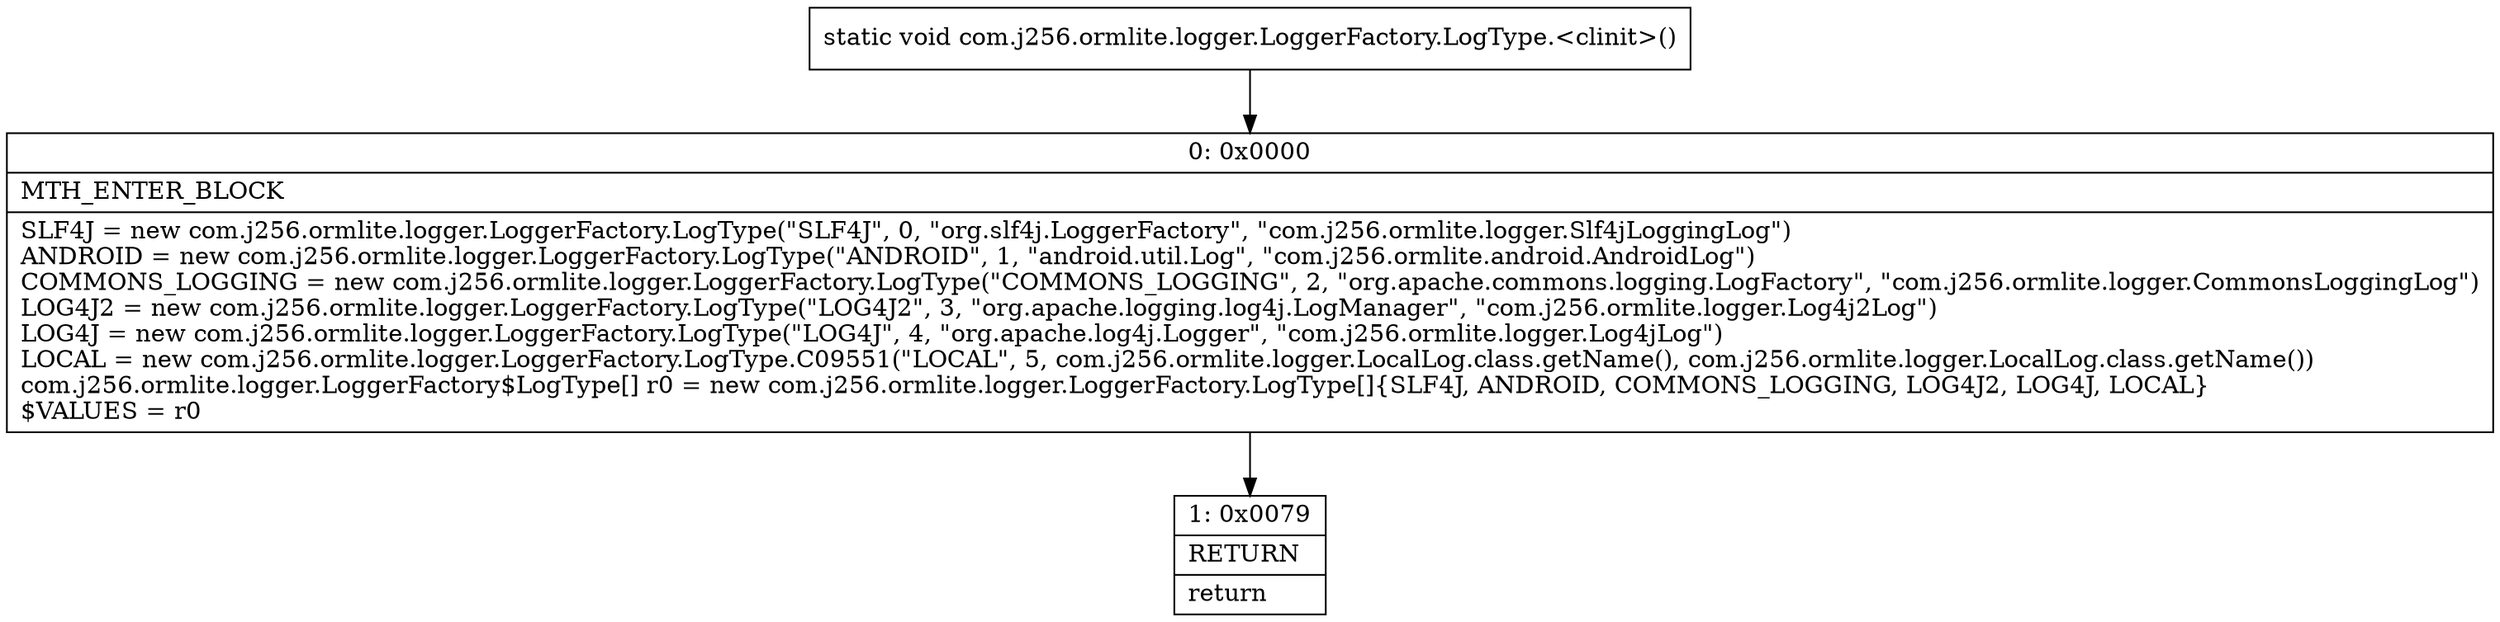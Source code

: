 digraph "CFG forcom.j256.ormlite.logger.LoggerFactory.LogType.\<clinit\>()V" {
Node_0 [shape=record,label="{0\:\ 0x0000|MTH_ENTER_BLOCK\l|SLF4J = new com.j256.ormlite.logger.LoggerFactory.LogType(\"SLF4J\", 0, \"org.slf4j.LoggerFactory\", \"com.j256.ormlite.logger.Slf4jLoggingLog\")\lANDROID = new com.j256.ormlite.logger.LoggerFactory.LogType(\"ANDROID\", 1, \"android.util.Log\", \"com.j256.ormlite.android.AndroidLog\")\lCOMMONS_LOGGING = new com.j256.ormlite.logger.LoggerFactory.LogType(\"COMMONS_LOGGING\", 2, \"org.apache.commons.logging.LogFactory\", \"com.j256.ormlite.logger.CommonsLoggingLog\")\lLOG4J2 = new com.j256.ormlite.logger.LoggerFactory.LogType(\"LOG4J2\", 3, \"org.apache.logging.log4j.LogManager\", \"com.j256.ormlite.logger.Log4j2Log\")\lLOG4J = new com.j256.ormlite.logger.LoggerFactory.LogType(\"LOG4J\", 4, \"org.apache.log4j.Logger\", \"com.j256.ormlite.logger.Log4jLog\")\lLOCAL = new com.j256.ormlite.logger.LoggerFactory.LogType.C09551(\"LOCAL\", 5, com.j256.ormlite.logger.LocalLog.class.getName(), com.j256.ormlite.logger.LocalLog.class.getName())\lcom.j256.ormlite.logger.LoggerFactory$LogType[] r0 = new com.j256.ormlite.logger.LoggerFactory.LogType[]\{SLF4J, ANDROID, COMMONS_LOGGING, LOG4J2, LOG4J, LOCAL\}\l$VALUES = r0\l}"];
Node_1 [shape=record,label="{1\:\ 0x0079|RETURN\l|return\l}"];
MethodNode[shape=record,label="{static void com.j256.ormlite.logger.LoggerFactory.LogType.\<clinit\>() }"];
MethodNode -> Node_0;
Node_0 -> Node_1;
}

